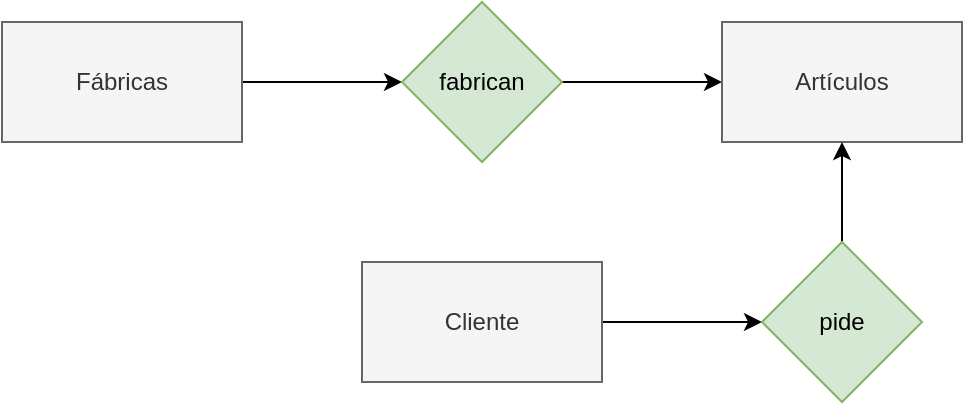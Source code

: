 <mxfile version="21.8.2" type="github">
  <diagram name="Página-1" id="NJdU9fVeHj6Fjf7Cu1yi">
    <mxGraphModel dx="1434" dy="795" grid="1" gridSize="10" guides="1" tooltips="1" connect="1" arrows="1" fold="1" page="1" pageScale="1" pageWidth="827" pageHeight="1169" math="0" shadow="0">
      <root>
        <mxCell id="0" />
        <mxCell id="1" parent="0" />
        <mxCell id="nCzkJn4os95iN65ArYI9-4" value="" style="edgeStyle=orthogonalEdgeStyle;rounded=0;orthogonalLoop=1;jettySize=auto;html=1;" edge="1" parent="1" source="nCzkJn4os95iN65ArYI9-2">
          <mxGeometry relative="1" as="geometry">
            <mxPoint x="240" y="70" as="targetPoint" />
          </mxGeometry>
        </mxCell>
        <mxCell id="nCzkJn4os95iN65ArYI9-2" value="Fábricas" style="rounded=0;whiteSpace=wrap;html=1;fillColor=#f5f5f5;fontColor=#333333;strokeColor=#666666;" vertex="1" parent="1">
          <mxGeometry x="40" y="40" width="120" height="60" as="geometry" />
        </mxCell>
        <mxCell id="nCzkJn4os95iN65ArYI9-7" value="" style="edgeStyle=orthogonalEdgeStyle;rounded=0;orthogonalLoop=1;jettySize=auto;html=1;" edge="1" parent="1" source="nCzkJn4os95iN65ArYI9-5" target="nCzkJn4os95iN65ArYI9-6">
          <mxGeometry relative="1" as="geometry" />
        </mxCell>
        <mxCell id="nCzkJn4os95iN65ArYI9-5" value="fabrican" style="rhombus;whiteSpace=wrap;html=1;fillColor=#d5e8d4;strokeColor=#82b366;" vertex="1" parent="1">
          <mxGeometry x="240" y="30" width="80" height="80" as="geometry" />
        </mxCell>
        <mxCell id="nCzkJn4os95iN65ArYI9-6" value="Artículos" style="whiteSpace=wrap;html=1;fillColor=#f5f5f5;fontColor=#333333;strokeColor=#666666;" vertex="1" parent="1">
          <mxGeometry x="400" y="40" width="120" height="60" as="geometry" />
        </mxCell>
        <mxCell id="nCzkJn4os95iN65ArYI9-12" style="edgeStyle=orthogonalEdgeStyle;rounded=0;orthogonalLoop=1;jettySize=auto;html=1;" edge="1" parent="1" source="nCzkJn4os95iN65ArYI9-10" target="nCzkJn4os95iN65ArYI9-11">
          <mxGeometry relative="1" as="geometry" />
        </mxCell>
        <mxCell id="nCzkJn4os95iN65ArYI9-10" value="Cliente" style="rounded=0;whiteSpace=wrap;html=1;fillColor=#f5f5f5;fontColor=#333333;strokeColor=#666666;" vertex="1" parent="1">
          <mxGeometry x="220" y="160" width="120" height="60" as="geometry" />
        </mxCell>
        <mxCell id="nCzkJn4os95iN65ArYI9-13" style="edgeStyle=orthogonalEdgeStyle;rounded=0;orthogonalLoop=1;jettySize=auto;html=1;" edge="1" parent="1" source="nCzkJn4os95iN65ArYI9-11" target="nCzkJn4os95iN65ArYI9-6">
          <mxGeometry relative="1" as="geometry" />
        </mxCell>
        <mxCell id="nCzkJn4os95iN65ArYI9-11" value="pide" style="rhombus;whiteSpace=wrap;html=1;fillColor=#d5e8d4;strokeColor=#82b366;" vertex="1" parent="1">
          <mxGeometry x="420" y="150" width="80" height="80" as="geometry" />
        </mxCell>
      </root>
    </mxGraphModel>
  </diagram>
</mxfile>
